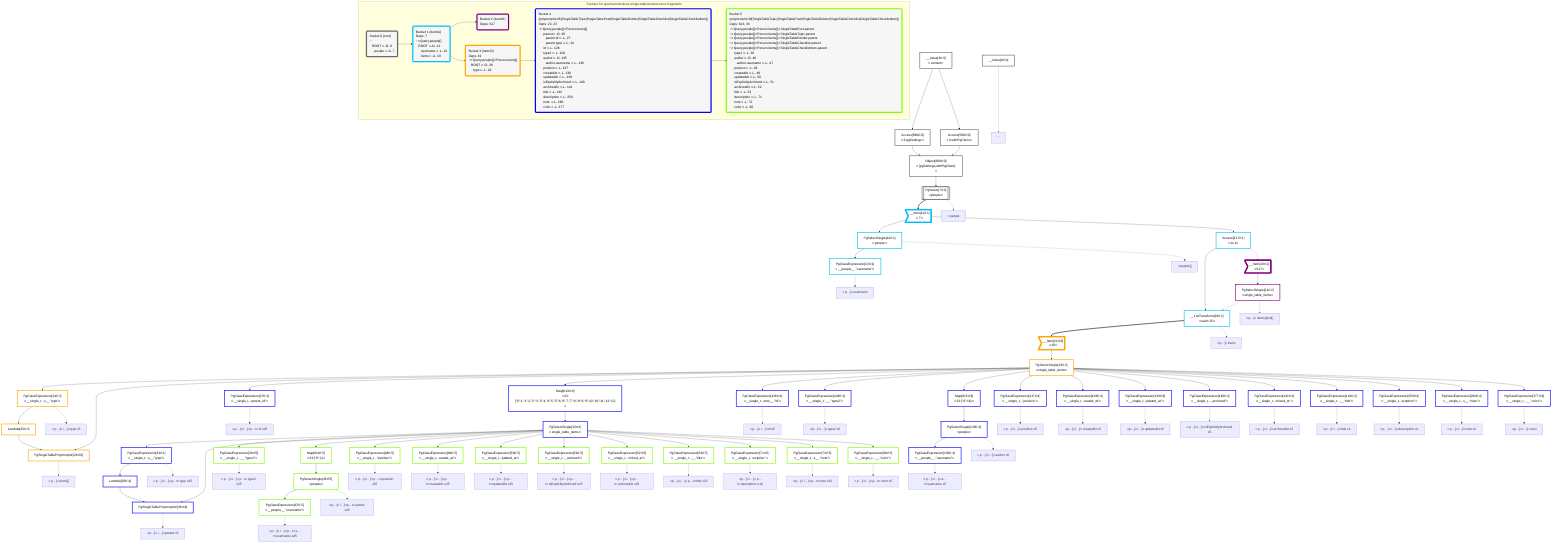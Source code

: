 graph TD
    classDef path fill:#eee,stroke:#000,color:#000
    classDef plan fill:#fff,stroke-width:3px,color:#000
    classDef itemplan fill:#fff,stroke-width:6px,color:#000
    classDef sideeffectplan fill:#f00,stroke-width:6px,color:#000
    classDef bucket fill:#f6f6f6,color:#000,stroke-width:6px,text-align:left


    %% define plans
    __Value0["__Value[0∈0]"]:::plan
    __Value3["__Value[3∈0]<br />ᐸcontextᐳ"]:::plan
    Access598["Access[598∈0]<br />ᐸ3.pgSettingsᐳ"]:::plan
    Access599["Access[599∈0]<br />ᐸ3.withPgClientᐳ"]:::plan
    Object600["Object[600∈0]<br />ᐸ{pgSettings,withPgClient}ᐳ"]:::plan
    PgSelect7[["PgSelect[7∈0]<br />ᐸpeopleᐳ"]]:::plan
    __Item11>"__Item[11∈1]<br />ᐸ7ᐳ"]:::itemplan
    PgSelectSingle12["PgSelectSingle[12∈1]<br />ᐸpeopleᐳ"]:::plan
    PgClassExpression13["PgClassExpression[13∈1]<br />ᐸ__people__.”username”ᐳ"]:::plan
    Access617["Access[617∈1]<br />ᐸ11.1ᐳ"]:::plan
    __ListTransform19["__ListTransform[19∈1]<br />ᐸeach:15ᐳ"]:::plan
    __Item20>"__Item[20∈2]<br />ᐸ617ᐳ"]:::itemplan
    PgSelectSingle21["PgSelectSingle[21∈2]<br />ᐸsingle_table_itemsᐳ"]:::plan
    __Item22>"__Item[22∈3]<br />ᐸ19ᐳ"]:::itemplan
    PgSelectSingle23["PgSelectSingle[23∈3]<br />ᐸsingle_table_itemsᐳ"]:::plan
    PgClassExpression24["PgClassExpression[24∈3]<br />ᐸ__single_t...s__.”type”ᐳ"]:::plan
    Lambda25["Lambda[25∈3]"]:::plan
    PgSingleTablePolymorphic26["PgSingleTablePolymorphic[26∈3]"]:::plan
    PgClassExpression27["PgClassExpression[27∈4]<br />ᐸ__single_t...parent_id”ᐳ"]:::plan
    Map613["Map[613∈4]<br />ᐸ23:{”0”:1,”1”:2,”2”:3,”3”:4,”4”:5,”5”:6,”6”:7,”7”:8,”8”:9,”9”:10,”10”:11,”11”:12}ᐳ"]:::plan
    PgSelectSingle33["PgSelectSingle[33∈4]<br />ᐸsingle_table_itemsᐳ"]:::plan
    PgClassExpression34["PgClassExpression[34∈4]<br />ᐸ__single_t...s__.”type”ᐳ"]:::plan
    Lambda35["Lambda[35∈4]"]:::plan
    PgSingleTablePolymorphic36["PgSingleTablePolymorphic[36∈4]"]:::plan
    PgClassExpression39["PgClassExpression[39∈5]<br />ᐸ__single_t...__.”type2”ᐳ"]:::plan
    Map611["Map[611∈5]<br />ᐸ33:{”0”:2}ᐳ"]:::plan
    PgSelectSingle46["PgSelectSingle[46∈5]<br />ᐸpeopleᐳ"]:::plan
    PgClassExpression47["PgClassExpression[47∈5]<br />ᐸ__people__.”username”ᐳ"]:::plan
    PgClassExpression48["PgClassExpression[48∈5]<br />ᐸ__single_t...”position”ᐳ"]:::plan
    PgClassExpression49["PgClassExpression[49∈5]<br />ᐸ__single_t...reated_at”ᐳ"]:::plan
    PgClassExpression50["PgClassExpression[50∈5]<br />ᐸ__single_t...pdated_at”ᐳ"]:::plan
    PgClassExpression51["PgClassExpression[51∈5]<br />ᐸ__single_t..._archived”ᐳ"]:::plan
    PgClassExpression52["PgClassExpression[52∈5]<br />ᐸ__single_t...chived_at”ᐳ"]:::plan
    PgClassExpression53["PgClassExpression[53∈5]<br />ᐸ__single_t...__.”title”ᐳ"]:::plan
    PgClassExpression71["PgClassExpression[71∈5]<br />ᐸ__single_t...scription”ᐳ"]:::plan
    PgClassExpression72["PgClassExpression[72∈5]<br />ᐸ__single_t...s__.”note”ᐳ"]:::plan
    PgClassExpression90["PgClassExpression[90∈5]<br />ᐸ__single_t...__.”color”ᐳ"]:::plan
    PgClassExpression126["PgClassExpression[126∈4]<br />ᐸ__single_t...ems__.”id”ᐳ"]:::plan
    PgClassExpression128["PgClassExpression[128∈4]<br />ᐸ__single_t...__.”type2”ᐳ"]:::plan
    Map615["Map[615∈4]<br />ᐸ23:{”0”:16}ᐳ"]:::plan
    PgSelectSingle135["PgSelectSingle[135∈4]<br />ᐸpeopleᐳ"]:::plan
    PgClassExpression136["PgClassExpression[136∈4]<br />ᐸ__people__.”username”ᐳ"]:::plan
    PgClassExpression137["PgClassExpression[137∈4]<br />ᐸ__single_t...”position”ᐳ"]:::plan
    PgClassExpression138["PgClassExpression[138∈4]<br />ᐸ__single_t...reated_at”ᐳ"]:::plan
    PgClassExpression139["PgClassExpression[139∈4]<br />ᐸ__single_t...pdated_at”ᐳ"]:::plan
    PgClassExpression140["PgClassExpression[140∈4]<br />ᐸ__single_t..._archived”ᐳ"]:::plan
    PgClassExpression141["PgClassExpression[141∈4]<br />ᐸ__single_t...chived_at”ᐳ"]:::plan
    PgClassExpression142["PgClassExpression[142∈4]<br />ᐸ__single_t...__.”title”ᐳ"]:::plan
    PgClassExpression259["PgClassExpression[259∈4]<br />ᐸ__single_t...scription”ᐳ"]:::plan
    PgClassExpression260["PgClassExpression[260∈4]<br />ᐸ__single_t...s__.”note”ᐳ"]:::plan
    PgClassExpression377["PgClassExpression[377∈4]<br />ᐸ__single_t...__.”color”ᐳ"]:::plan

    %% plan dependencies
    __Value3 --> Access598
    __Value3 --> Access599
    Access598 & Access599 --> Object600
    Object600 --> PgSelect7
    PgSelect7 ==> __Item11
    __Item11 --> PgSelectSingle12
    PgSelectSingle12 --> PgClassExpression13
    __Item11 --> Access617
    Access617 --> __ListTransform19
    PgSelectSingle21 -.-> __ListTransform19
    Access617 -.-> __Item20
    __Item20 --> PgSelectSingle21
    __ListTransform19 ==> __Item22
    __Item22 --> PgSelectSingle23
    PgSelectSingle23 --> PgClassExpression24
    PgClassExpression24 --> Lambda25
    Lambda25 & PgSelectSingle23 --> PgSingleTablePolymorphic26
    PgSelectSingle23 --> PgClassExpression27
    PgSelectSingle23 --> Map613
    Map613 --> PgSelectSingle33
    PgSelectSingle33 --> PgClassExpression34
    PgClassExpression34 --> Lambda35
    Lambda35 & PgSelectSingle33 --> PgSingleTablePolymorphic36
    PgSelectSingle33 --> PgClassExpression39
    PgSelectSingle33 --> Map611
    Map611 --> PgSelectSingle46
    PgSelectSingle46 --> PgClassExpression47
    PgSelectSingle33 --> PgClassExpression48
    PgSelectSingle33 --> PgClassExpression49
    PgSelectSingle33 --> PgClassExpression50
    PgSelectSingle33 --> PgClassExpression51
    PgSelectSingle33 --> PgClassExpression52
    PgSelectSingle33 --> PgClassExpression53
    PgSelectSingle33 --> PgClassExpression71
    PgSelectSingle33 --> PgClassExpression72
    PgSelectSingle33 --> PgClassExpression90
    PgSelectSingle23 --> PgClassExpression126
    PgSelectSingle23 --> PgClassExpression128
    PgSelectSingle23 --> Map615
    Map615 --> PgSelectSingle135
    PgSelectSingle135 --> PgClassExpression136
    PgSelectSingle23 --> PgClassExpression137
    PgSelectSingle23 --> PgClassExpression138
    PgSelectSingle23 --> PgClassExpression139
    PgSelectSingle23 --> PgClassExpression140
    PgSelectSingle23 --> PgClassExpression141
    PgSelectSingle23 --> PgClassExpression142
    PgSelectSingle23 --> PgClassExpression259
    PgSelectSingle23 --> PgClassExpression260
    PgSelectSingle23 --> PgClassExpression377

    %% plan-to-path relationships
    P0["~"]
    __Value0 -.-> P0
    P7["ᐳpeople"]
    PgSelect7 -.-> P7
    P12["ᐳpeople[]"]
    PgSelectSingle12 -.-> P12
    P13["ᐳp…]ᐳusername"]
    PgClassExpression13 -.-> P13
    P19["ᐳp…]ᐳitems"]
    __ListTransform19 -.-> P19
    P21["ᐳp…]ᐳitems@19[]"]
    PgSelectSingle21 -.-> P21
    P24["ᐳp…]ᐳi…]ᐳtype x5"]
    PgClassExpression24 -.-> P24
    P26["ᐳp…]ᐳitems[]"]
    PgSingleTablePolymorphic26 -.-> P26
    P27["ᐳp…]ᐳi…]ᐳp…tᐳid x25"]
    PgClassExpression27 -.-> P27
    P34["ᐳp…]ᐳi…]ᐳp…tᐳtype x25"]
    PgClassExpression34 -.-> P34
    P36["ᐳp…]ᐳi…]ᐳparent x5"]
    PgSingleTablePolymorphic36 -.-> P36
    P39["ᐳp…]ᐳi…]ᐳp…tᐳtype2 x25"]
    PgClassExpression39 -.-> P39
    P46["ᐳp…]ᐳi…]ᐳp…tᐳauthor x25"]
    PgSelectSingle46 -.-> P46
    P47["ᐳp…]ᐳi…]ᐳp…tᐳa…rᐳusername x25"]
    PgClassExpression47 -.-> P47
    P48["ᐳp…]ᐳi…]ᐳp…tᐳposition x25"]
    PgClassExpression48 -.-> P48
    P49["ᐳp…]ᐳi…]ᐳp…tᐳcreatedAt x25"]
    PgClassExpression49 -.-> P49
    P50["ᐳp…]ᐳi…]ᐳp…tᐳupdatedAt x25"]
    PgClassExpression50 -.-> P50
    P51["ᐳp…]ᐳi…]ᐳp…tᐳisExplicitlyArchived x25"]
    PgClassExpression51 -.-> P51
    P52["ᐳp…]ᐳi…]ᐳp…tᐳarchivedAt x25"]
    PgClassExpression52 -.-> P52
    P53["ᐳp…]ᐳi…]ᐳp…tᐳtitle x20"]
    PgClassExpression53 -.-> P53
    P71["ᐳp…]ᐳi…]ᐳp…tᐳdescription x10"]
    PgClassExpression71 -.-> P71
    P72["ᐳp…]ᐳi…]ᐳp…tᐳnote x10"]
    PgClassExpression72 -.-> P72
    P90["ᐳp…]ᐳi…]ᐳp…tᐳcolor x5"]
    PgClassExpression90 -.-> P90
    P126["ᐳp…]ᐳi…]ᐳid x5"]
    PgClassExpression126 -.-> P126
    P128["ᐳp…]ᐳi…]ᐳtype2 x5"]
    PgClassExpression128 -.-> P128
    P135["ᐳp…]ᐳi…]ᐳauthor x5"]
    PgSelectSingle135 -.-> P135
    P136["ᐳp…]ᐳi…]ᐳa…rᐳusername x5"]
    PgClassExpression136 -.-> P136
    P137["ᐳp…]ᐳi…]ᐳposition x5"]
    PgClassExpression137 -.-> P137
    P138["ᐳp…]ᐳi…]ᐳcreatedAt x5"]
    PgClassExpression138 -.-> P138
    P139["ᐳp…]ᐳi…]ᐳupdatedAt x5"]
    PgClassExpression139 -.-> P139
    P140["ᐳp…]ᐳi…]ᐳisExplicitlyArchived x5"]
    PgClassExpression140 -.-> P140
    P141["ᐳp…]ᐳi…]ᐳarchivedAt x5"]
    PgClassExpression141 -.-> P141
    P142["ᐳp…]ᐳi…]ᐳtitle x4"]
    PgClassExpression142 -.-> P142
    P259["ᐳp…]ᐳi…]ᐳdescription x2"]
    PgClassExpression259 -.-> P259
    P260["ᐳp…]ᐳi…]ᐳnote x2"]
    PgClassExpression260 -.-> P260
    P377["ᐳp…]ᐳi…]ᐳcolor"]
    PgClassExpression377 -.-> P377

    subgraph "Buckets for queries/interfaces-single-table/nested-more-fragments"
    Bucket0("Bucket 0 (root)<br />~<br />⠀ROOT ᐸ-O- 0<br />⠀⠀people ᐸ-A- 7"):::bucket
    classDef bucket0 stroke:#696969
    class Bucket0,__Value0,__Value3,PgSelect7,Access598,Access599,Object600 bucket0
    Bucket1("Bucket 1 (item11)<br />Deps: 7<br />~ᐳQuery.people[]<br />⠀ROOT ᐸ-O- 12<br />⠀⠀username ᐸ-L- 13<br />⠀⠀items ᐸ-A- 19"):::bucket
    classDef bucket1 stroke:#00bfff
    class Bucket1,__Item11,PgSelectSingle12,PgClassExpression13,__ListTransform19,Access617 bucket1
    Bucket2("Bucket 2 (item20)<br />Deps: 617"):::bucket
    classDef bucket2 stroke:#7f007f
    class Bucket2,__Item20,PgSelectSingle21 bucket2
    Bucket3("Bucket 3 (item22)<br />Deps: 19<br />~ᐳQuery.people[]ᐳPerson.items[]<br />⠀ROOT ᐸ-O- 26<br />⠀⠀type ᐸ-L- 24"):::bucket
    classDef bucket3 stroke:#ffa500
    class Bucket3,__Item22,PgSelectSingle23,PgClassExpression24,Lambda25,PgSingleTablePolymorphic26 bucket3
    Bucket4("Bucket 4 (polymorphic26[SingleTableTopic|SingleTablePost|SingleTableDivider|SingleTableChecklist|SingleTableChecklistItem])<br />Deps: 22, 23<br />~ᐳQuery.people[]ᐳPerson.items[]<br />⠀⠀parent ᐸ-O- 36<br />⠀⠀⠀parent.id ᐸ-L- 27<br />⠀⠀⠀parent.type ᐸ-L- 34<br />⠀⠀id ᐸ-L- 126<br />⠀⠀type2 ᐸ-L- 128<br />⠀⠀author ᐸ-O- 135<br />⠀⠀⠀author.username ᐸ-L- 136<br />⠀⠀position ᐸ-L- 137<br />⠀⠀createdAt ᐸ-L- 138<br />⠀⠀updatedAt ᐸ-L- 139<br />⠀⠀isExplicitlyArchived ᐸ-L- 140<br />⠀⠀archivedAt ᐸ-L- 141<br />⠀⠀title ᐸ-L- 142<br />⠀⠀description ᐸ-L- 259<br />⠀⠀note ᐸ-L- 260<br />⠀⠀color ᐸ-L- 377"):::bucket
    classDef bucket4 stroke:#0000ff
    class Bucket4,PgClassExpression27,PgSelectSingle33,PgClassExpression34,Lambda35,PgSingleTablePolymorphic36,PgClassExpression126,PgClassExpression128,PgSelectSingle135,PgClassExpression136,PgClassExpression137,PgClassExpression138,PgClassExpression139,PgClassExpression140,PgClassExpression141,PgClassExpression142,PgClassExpression259,PgClassExpression260,PgClassExpression377,Map613,Map615 bucket4
    Bucket5("Bucket 5 (polymorphic36[SingleTableTopic|SingleTablePost|SingleTableDivider|SingleTableChecklist|SingleTableChecklistItem])<br />Deps: 613, 33<br />~ᐳQuery.people[]ᐳPerson.items[]ᐳSingleTablePost.parent<br />~ᐳQuery.people[]ᐳPerson.items[]ᐳSingleTableTopic.parent<br />~ᐳQuery.people[]ᐳPerson.items[]ᐳSingleTableDivider.parent<br />~ᐳQuery.people[]ᐳPerson.items[]ᐳSingleTableChecklist.parent<br />~ᐳQuery.people[]ᐳPerson.items[]ᐳSingleTableChecklistItem.parent<br />⠀⠀type2 ᐸ-L- 39<br />⠀⠀author ᐸ-O- 46<br />⠀⠀⠀author.username ᐸ-L- 47<br />⠀⠀position ᐸ-L- 48<br />⠀⠀createdAt ᐸ-L- 49<br />⠀⠀updatedAt ᐸ-L- 50<br />⠀⠀isExplicitlyArchived ᐸ-L- 51<br />⠀⠀archivedAt ᐸ-L- 52<br />⠀⠀title ᐸ-L- 53<br />⠀⠀description ᐸ-L- 71<br />⠀⠀note ᐸ-L- 72<br />⠀⠀color ᐸ-L- 90"):::bucket
    classDef bucket5 stroke:#7fff00
    class Bucket5,PgClassExpression39,PgSelectSingle46,PgClassExpression47,PgClassExpression48,PgClassExpression49,PgClassExpression50,PgClassExpression51,PgClassExpression52,PgClassExpression53,PgClassExpression71,PgClassExpression72,PgClassExpression90,Map611 bucket5
    Bucket0 --> Bucket1
    Bucket1 --> Bucket2 & Bucket3
    Bucket3 --> Bucket4
    Bucket4 --> Bucket5
    end